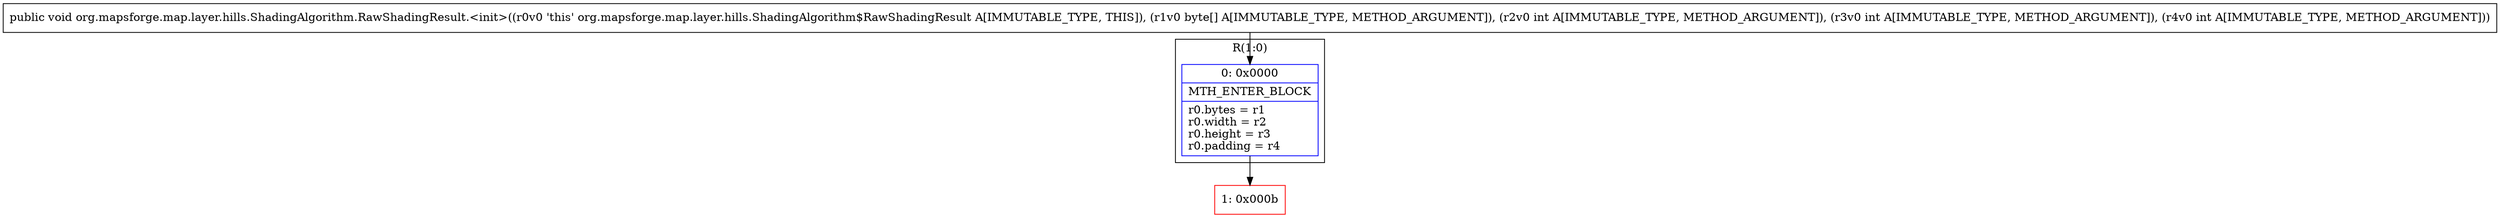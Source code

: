 digraph "CFG fororg.mapsforge.map.layer.hills.ShadingAlgorithm.RawShadingResult.\<init\>([BIII)V" {
subgraph cluster_Region_1253280348 {
label = "R(1:0)";
node [shape=record,color=blue];
Node_0 [shape=record,label="{0\:\ 0x0000|MTH_ENTER_BLOCK\l|r0.bytes = r1\lr0.width = r2\lr0.height = r3\lr0.padding = r4\l}"];
}
Node_1 [shape=record,color=red,label="{1\:\ 0x000b}"];
MethodNode[shape=record,label="{public void org.mapsforge.map.layer.hills.ShadingAlgorithm.RawShadingResult.\<init\>((r0v0 'this' org.mapsforge.map.layer.hills.ShadingAlgorithm$RawShadingResult A[IMMUTABLE_TYPE, THIS]), (r1v0 byte[] A[IMMUTABLE_TYPE, METHOD_ARGUMENT]), (r2v0 int A[IMMUTABLE_TYPE, METHOD_ARGUMENT]), (r3v0 int A[IMMUTABLE_TYPE, METHOD_ARGUMENT]), (r4v0 int A[IMMUTABLE_TYPE, METHOD_ARGUMENT])) }"];
MethodNode -> Node_0;
Node_0 -> Node_1;
}

